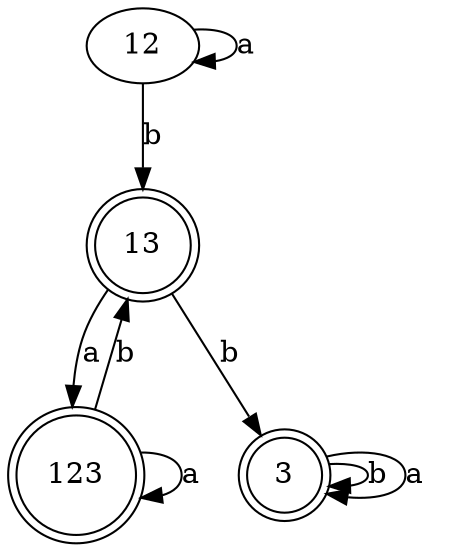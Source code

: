 digraph "deterministic finite state machine" {
	13 [shape=doublecircle]
	12 -> 13 [label=b]
	123 [shape=doublecircle]
	123 -> 123 [label=a]
	13 [shape=doublecircle]
	123 -> 13 [label=b]
	12 -> 12 [label=a]
	123 [shape=doublecircle]
	13 -> 123 [label=a]
	3 [shape=doublecircle]
	13 -> 3 [label=b]
	3 [shape=doublecircle]
	3 -> 3 [label=b]
	3 [shape=doublecircle]
	3 -> 3 [label=a]
}
